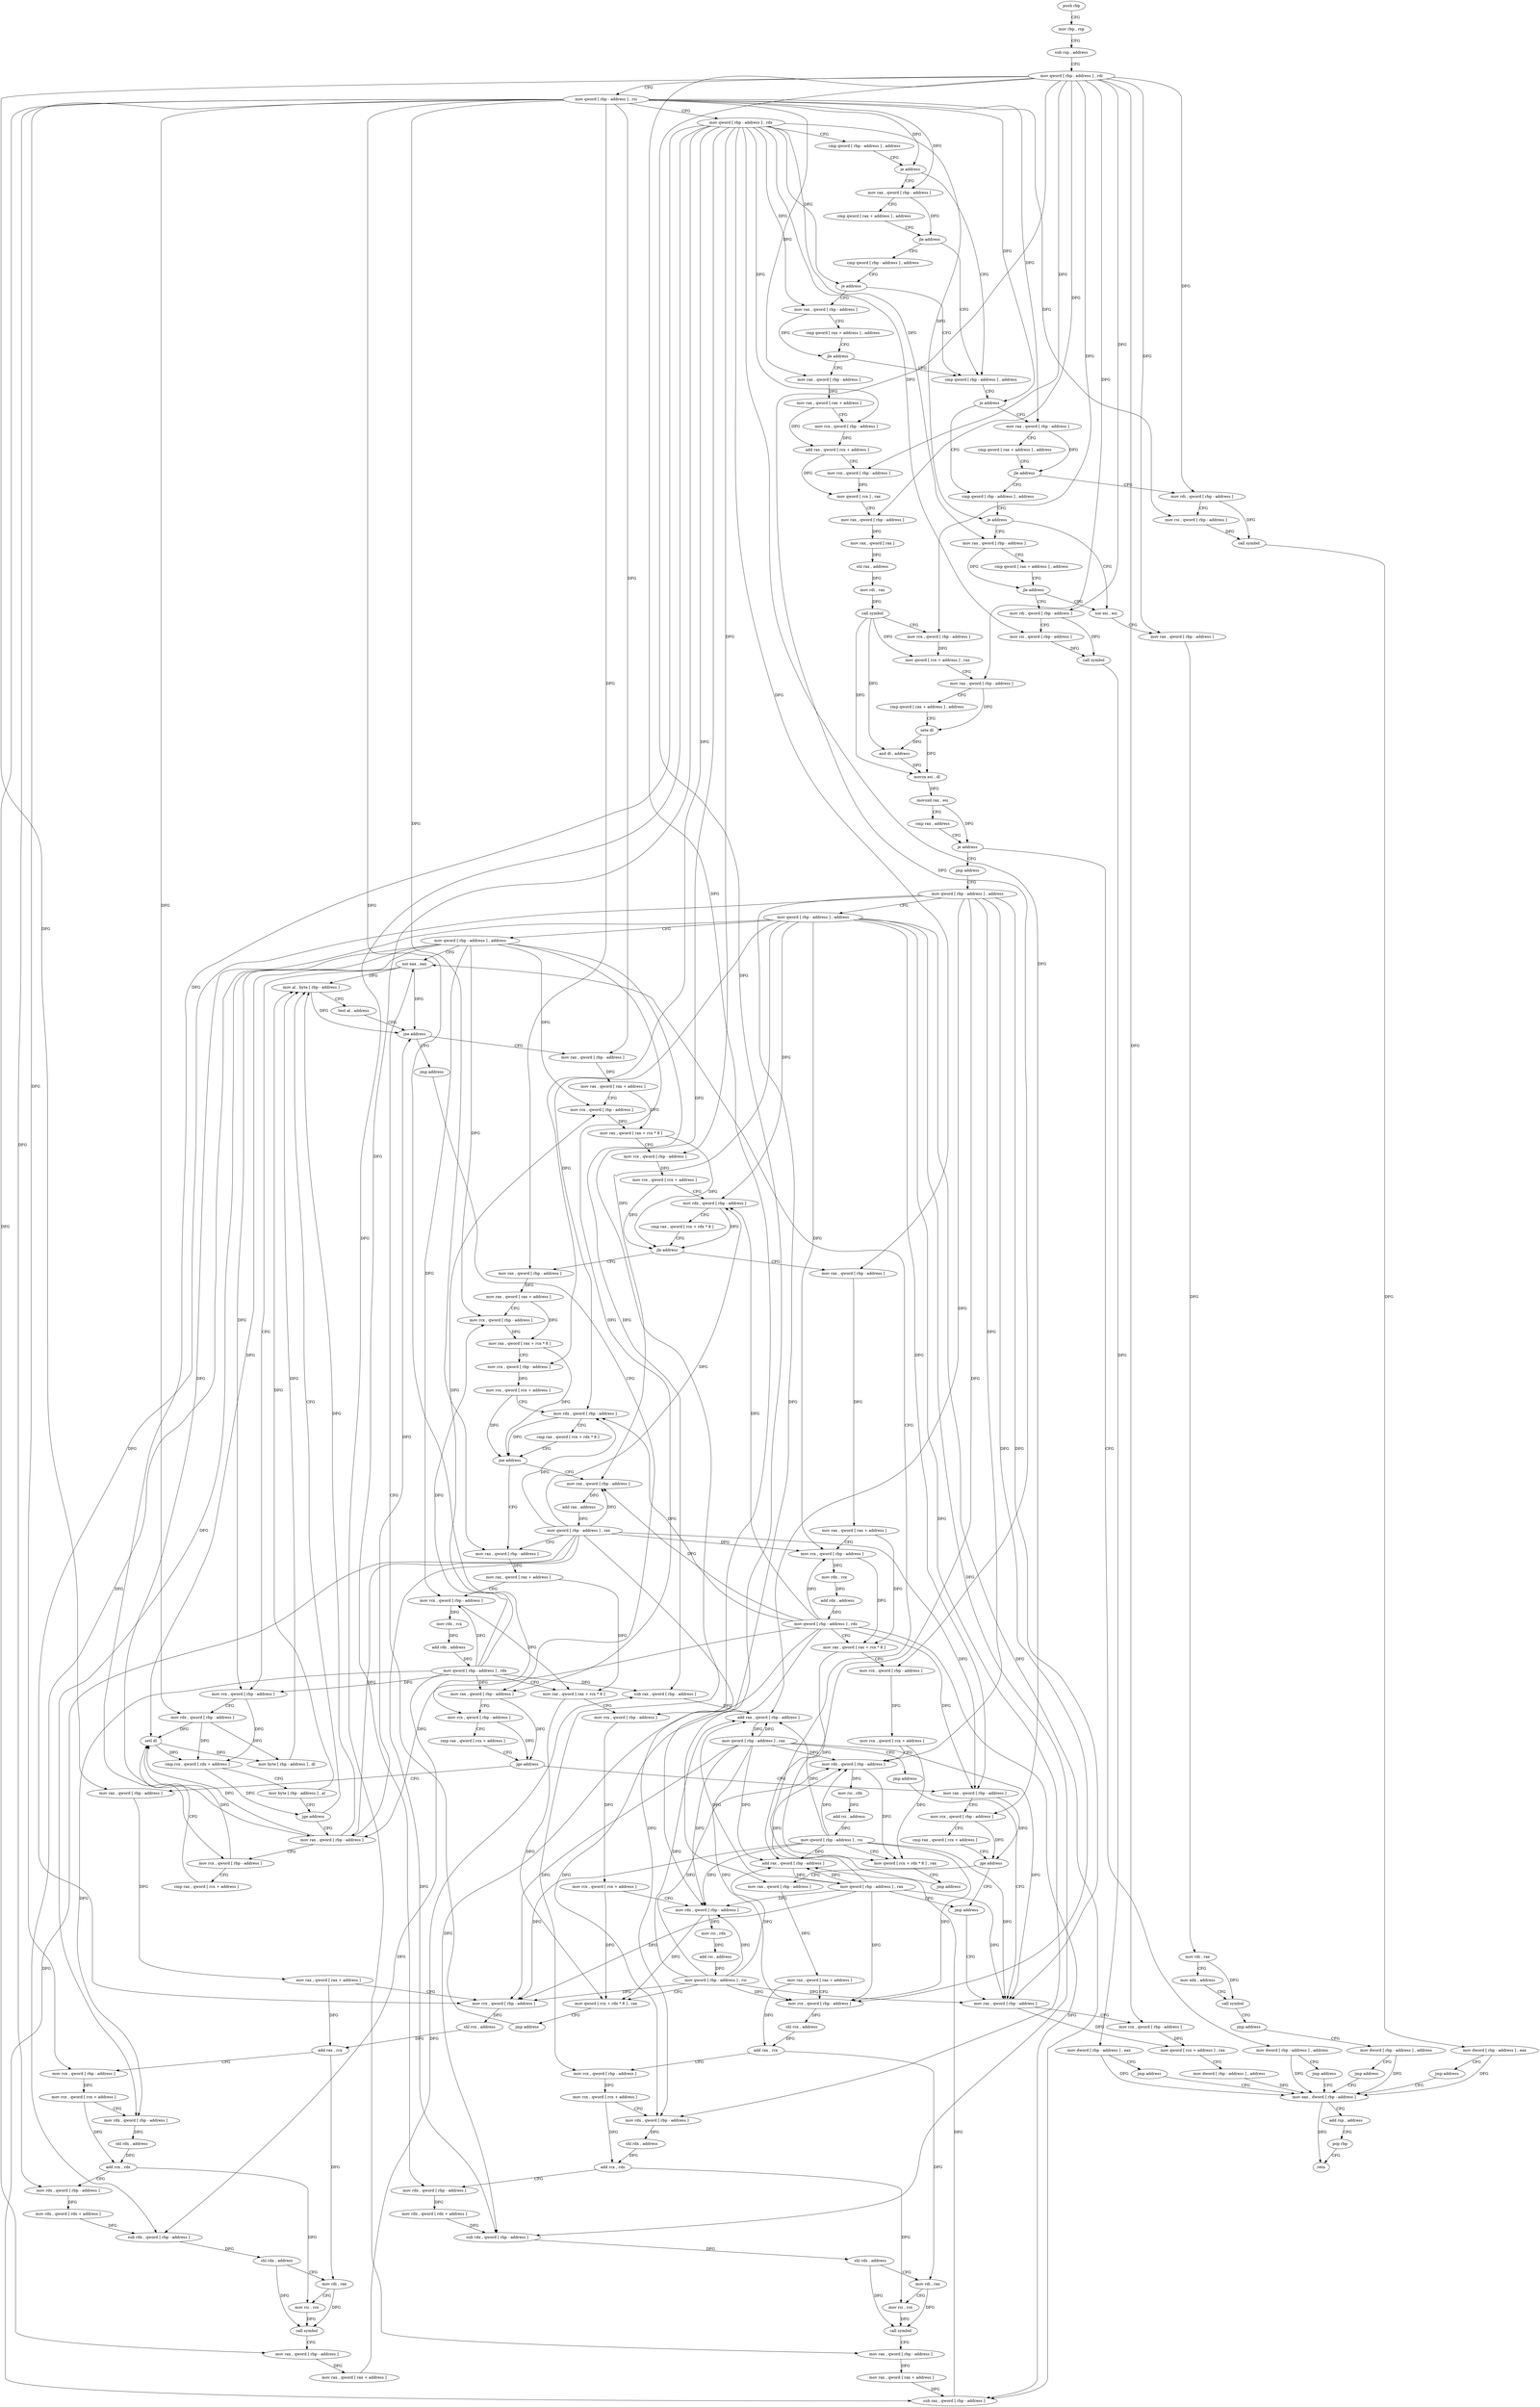 digraph "func" {
"4312464" [label = "push rbp" ]
"4312465" [label = "mov rbp , rsp" ]
"4312468" [label = "sub rsp , address" ]
"4312472" [label = "mov qword [ rbp - address ] , rdi" ]
"4312476" [label = "mov qword [ rbp - address ] , rsi" ]
"4312480" [label = "mov qword [ rbp - address ] , rdx" ]
"4312484" [label = "cmp qword [ rbp - address ] , address" ]
"4312489" [label = "je address" ]
"4312634" [label = "cmp qword [ rbp - address ] , address" ]
"4312495" [label = "mov rax , qword [ rbp - address ]" ]
"4312639" [label = "je address" ]
"4312681" [label = "cmp qword [ rbp - address ] , address" ]
"4312645" [label = "mov rax , qword [ rbp - address ]" ]
"4312499" [label = "cmp qword [ rax + address ] , address" ]
"4312504" [label = "jle address" ]
"4312510" [label = "cmp qword [ rbp - address ] , address" ]
"4312686" [label = "je address" ]
"4312728" [label = "xor esi , esi" ]
"4312692" [label = "mov rax , qword [ rbp - address ]" ]
"4312649" [label = "cmp qword [ rax + address ] , address" ]
"4312654" [label = "jle address" ]
"4312660" [label = "mov rdi , qword [ rbp - address ]" ]
"4312515" [label = "je address" ]
"4312521" [label = "mov rax , qword [ rbp - address ]" ]
"4312730" [label = "mov rax , qword [ rbp - address ]" ]
"4312734" [label = "mov rdi , rax" ]
"4312737" [label = "mov edx , address" ]
"4312742" [label = "call symbol" ]
"4312747" [label = "jmp address" ]
"4312752" [label = "mov dword [ rbp - address ] , address" ]
"4312696" [label = "cmp qword [ rax + address ] , address" ]
"4312701" [label = "jle address" ]
"4312707" [label = "mov rdi , qword [ rbp - address ]" ]
"4312664" [label = "mov rsi , qword [ rbp - address ]" ]
"4312668" [label = "call symbol" ]
"4312673" [label = "mov dword [ rbp - address ] , eax" ]
"4312676" [label = "jmp address" ]
"4313300" [label = "mov eax , dword [ rbp - address ]" ]
"4312525" [label = "cmp qword [ rax + address ] , address" ]
"4312530" [label = "jle address" ]
"4312536" [label = "mov rax , qword [ rbp - address ]" ]
"4312759" [label = "jmp address" ]
"4312711" [label = "mov rsi , qword [ rbp - address ]" ]
"4312715" [label = "call symbol" ]
"4312720" [label = "mov dword [ rbp - address ] , eax" ]
"4312723" [label = "jmp address" ]
"4313303" [label = "add rsp , address" ]
"4313307" [label = "pop rbp" ]
"4313308" [label = "retn" ]
"4312540" [label = "mov rax , qword [ rax + address ]" ]
"4312544" [label = "mov rcx , qword [ rbp - address ]" ]
"4312548" [label = "add rax , qword [ rcx + address ]" ]
"4312552" [label = "mov rcx , qword [ rbp - address ]" ]
"4312556" [label = "mov qword [ rcx ] , rax" ]
"4312559" [label = "mov rax , qword [ rbp - address ]" ]
"4312563" [label = "mov rax , qword [ rax ]" ]
"4312566" [label = "shl rax , address" ]
"4312570" [label = "mov rdi , rax" ]
"4312573" [label = "call symbol" ]
"4312578" [label = "mov rcx , qword [ rbp - address ]" ]
"4312582" [label = "mov qword [ rcx + address ] , rax" ]
"4312586" [label = "mov rax , qword [ rbp - address ]" ]
"4312590" [label = "cmp qword [ rax + address ] , address" ]
"4312595" [label = "sete dl" ]
"4312598" [label = "and dl , address" ]
"4312601" [label = "movzx esi , dl" ]
"4312604" [label = "movsxd rax , esi" ]
"4312607" [label = "cmp rax , address" ]
"4312611" [label = "je address" ]
"4312629" [label = "jmp address" ]
"4312617" [label = "mov dword [ rbp - address ] , address" ]
"4312764" [label = "mov qword [ rbp - address ] , address" ]
"4312624" [label = "jmp address" ]
"4312772" [label = "mov qword [ rbp - address ] , address" ]
"4312780" [label = "mov qword [ rbp - address ] , address" ]
"4312788" [label = "xor eax , eax" ]
"4312829" [label = "mov al , byte [ rbp - address ]" ]
"4312832" [label = "test al , address" ]
"4312834" [label = "jne address" ]
"4312845" [label = "mov rax , qword [ rbp - address ]" ]
"4312840" [label = "jmp address" ]
"4312811" [label = "mov rax , qword [ rbp - address ]" ]
"4312815" [label = "mov rcx , qword [ rbp - address ]" ]
"4312819" [label = "cmp rax , qword [ rcx + address ]" ]
"4312823" [label = "setl dl" ]
"4312826" [label = "mov byte [ rbp - address ] , dl" ]
"4312849" [label = "mov rax , qword [ rax + address ]" ]
"4312853" [label = "mov rcx , qword [ rbp - address ]" ]
"4312857" [label = "mov rax , qword [ rax + rcx * 8 ]" ]
"4312861" [label = "mov rcx , qword [ rbp - address ]" ]
"4312865" [label = "mov rcx , qword [ rcx + address ]" ]
"4312869" [label = "mov rdx , qword [ rbp - address ]" ]
"4312873" [label = "cmp rax , qword [ rcx + rdx * 8 ]" ]
"4312877" [label = "jle address" ]
"4312948" [label = "mov rax , qword [ rbp - address ]" ]
"4312883" [label = "mov rax , qword [ rbp - address ]" ]
"4313065" [label = "mov rax , qword [ rbp - address ]" ]
"4312952" [label = "mov rax , qword [ rax + address ]" ]
"4312956" [label = "mov rcx , qword [ rbp - address ]" ]
"4312960" [label = "mov rax , qword [ rax + rcx * 8 ]" ]
"4312964" [label = "mov rcx , qword [ rbp - address ]" ]
"4312968" [label = "mov rcx , qword [ rcx + address ]" ]
"4312972" [label = "mov rdx , qword [ rbp - address ]" ]
"4312976" [label = "cmp rax , qword [ rcx + rdx * 8 ]" ]
"4312980" [label = "jne address" ]
"4313000" [label = "mov rax , qword [ rbp - address ]" ]
"4312986" [label = "mov rax , qword [ rbp - address ]" ]
"4312887" [label = "mov rax , qword [ rax + address ]" ]
"4312891" [label = "mov rcx , qword [ rbp - address ]" ]
"4312895" [label = "mov rdx , rcx" ]
"4312898" [label = "add rdx , address" ]
"4312905" [label = "mov qword [ rbp - address ] , rdx" ]
"4312909" [label = "mov rax , qword [ rax + rcx * 8 ]" ]
"4312913" [label = "mov rcx , qword [ rbp - address ]" ]
"4312917" [label = "mov rcx , qword [ rcx + address ]" ]
"4312921" [label = "mov rdx , qword [ rbp - address ]" ]
"4312925" [label = "mov rsi , rdx" ]
"4312928" [label = "add rsi , address" ]
"4312935" [label = "mov qword [ rbp - address ] , rsi" ]
"4312939" [label = "mov qword [ rcx + rdx * 8 ] , rax" ]
"4312943" [label = "jmp address" ]
"4313069" [label = "mov rcx , qword [ rbp - address ]" ]
"4313073" [label = "cmp rax , qword [ rcx + address ]" ]
"4313077" [label = "jge address" ]
"4313173" [label = "mov rax , qword [ rbp - address ]" ]
"4313083" [label = "mov rax , qword [ rbp - address ]" ]
"4313004" [label = "mov rax , qword [ rax + address ]" ]
"4313008" [label = "mov rcx , qword [ rbp - address ]" ]
"4313012" [label = "mov rdx , rcx" ]
"4313015" [label = "add rdx , address" ]
"4313022" [label = "mov qword [ rbp - address ] , rdx" ]
"4313026" [label = "mov rax , qword [ rax + rcx * 8 ]" ]
"4313030" [label = "mov rcx , qword [ rbp - address ]" ]
"4313034" [label = "mov rcx , qword [ rcx + address ]" ]
"4313038" [label = "mov rdx , qword [ rbp - address ]" ]
"4313042" [label = "mov rsi , rdx" ]
"4313045" [label = "add rsi , address" ]
"4313052" [label = "mov qword [ rbp - address ] , rsi" ]
"4313056" [label = "mov qword [ rcx + rdx * 8 ] , rax" ]
"4313060" [label = "jmp address" ]
"4312990" [label = "add rax , address" ]
"4312996" [label = "mov qword [ rbp - address ] , rax" ]
"4312790" [label = "mov rcx , qword [ rbp - address ]" ]
"4312794" [label = "mov rdx , qword [ rbp - address ]" ]
"4312798" [label = "cmp rcx , qword [ rdx + address ]" ]
"4312802" [label = "mov byte [ rbp - address ] , al" ]
"4312805" [label = "jge address" ]
"4313177" [label = "mov rcx , qword [ rbp - address ]" ]
"4313181" [label = "cmp rax , qword [ rcx + address ]" ]
"4313185" [label = "jge address" ]
"4313276" [label = "jmp address" ]
"4313191" [label = "mov rax , qword [ rbp - address ]" ]
"4313087" [label = "mov rax , qword [ rax + address ]" ]
"4313091" [label = "mov rcx , qword [ rbp - address ]" ]
"4313095" [label = "shl rcx , address" ]
"4313099" [label = "add rax , rcx" ]
"4313102" [label = "mov rcx , qword [ rbp - address ]" ]
"4313106" [label = "mov rcx , qword [ rcx + address ]" ]
"4313110" [label = "mov rdx , qword [ rbp - address ]" ]
"4313114" [label = "shl rdx , address" ]
"4313118" [label = "add rcx , rdx" ]
"4313121" [label = "mov rdx , qword [ rbp - address ]" ]
"4313125" [label = "mov rdx , qword [ rdx + address ]" ]
"4313129" [label = "sub rdx , qword [ rbp - address ]" ]
"4313133" [label = "shl rdx , address" ]
"4313137" [label = "mov rdi , rax" ]
"4313140" [label = "mov rsi , rcx" ]
"4313143" [label = "call symbol" ]
"4313148" [label = "mov rax , qword [ rbp - address ]" ]
"4313152" [label = "mov rax , qword [ rax + address ]" ]
"4313156" [label = "sub rax , qword [ rbp - address ]" ]
"4313160" [label = "add rax , qword [ rbp - address ]" ]
"4313164" [label = "mov qword [ rbp - address ] , rax" ]
"4313168" [label = "jmp address" ]
"4313281" [label = "mov rax , qword [ rbp - address ]" ]
"4313195" [label = "mov rax , qword [ rax + address ]" ]
"4313199" [label = "mov rcx , qword [ rbp - address ]" ]
"4313203" [label = "shl rcx , address" ]
"4313207" [label = "add rax , rcx" ]
"4313210" [label = "mov rcx , qword [ rbp - address ]" ]
"4313214" [label = "mov rcx , qword [ rcx + address ]" ]
"4313218" [label = "mov rdx , qword [ rbp - address ]" ]
"4313222" [label = "shl rdx , address" ]
"4313226" [label = "add rcx , rdx" ]
"4313229" [label = "mov rdx , qword [ rbp - address ]" ]
"4313233" [label = "mov rdx , qword [ rdx + address ]" ]
"4313237" [label = "sub rdx , qword [ rbp - address ]" ]
"4313241" [label = "shl rdx , address" ]
"4313245" [label = "mov rdi , rax" ]
"4313248" [label = "mov rsi , rcx" ]
"4313251" [label = "call symbol" ]
"4313256" [label = "mov rax , qword [ rbp - address ]" ]
"4313260" [label = "mov rax , qword [ rax + address ]" ]
"4313264" [label = "sub rax , qword [ rbp - address ]" ]
"4313268" [label = "add rax , qword [ rbp - address ]" ]
"4313272" [label = "mov qword [ rbp - address ] , rax" ]
"4313285" [label = "mov rcx , qword [ rbp - address ]" ]
"4313289" [label = "mov qword [ rcx + address ] , rax" ]
"4313293" [label = "mov dword [ rbp - address ] , address" ]
"4312464" -> "4312465" [ label = "CFG" ]
"4312465" -> "4312468" [ label = "CFG" ]
"4312468" -> "4312472" [ label = "CFG" ]
"4312472" -> "4312476" [ label = "CFG" ]
"4312472" -> "4312730" [ label = "DFG" ]
"4312472" -> "4312660" [ label = "DFG" ]
"4312472" -> "4312707" [ label = "DFG" ]
"4312472" -> "4312552" [ label = "DFG" ]
"4312472" -> "4312559" [ label = "DFG" ]
"4312472" -> "4312578" [ label = "DFG" ]
"4312472" -> "4312586" [ label = "DFG" ]
"4312472" -> "4312913" [ label = "DFG" ]
"4312472" -> "4313030" [ label = "DFG" ]
"4312472" -> "4313083" [ label = "DFG" ]
"4312472" -> "4313191" [ label = "DFG" ]
"4312472" -> "4313285" [ label = "DFG" ]
"4312476" -> "4312480" [ label = "CFG" ]
"4312476" -> "4312489" [ label = "DFG" ]
"4312476" -> "4312639" [ label = "DFG" ]
"4312476" -> "4312495" [ label = "DFG" ]
"4312476" -> "4312645" [ label = "DFG" ]
"4312476" -> "4312664" [ label = "DFG" ]
"4312476" -> "4312536" [ label = "DFG" ]
"4312476" -> "4312794" [ label = "DFG" ]
"4312476" -> "4312845" [ label = "DFG" ]
"4312476" -> "4312948" [ label = "DFG" ]
"4312476" -> "4313069" [ label = "DFG" ]
"4312476" -> "4313000" [ label = "DFG" ]
"4312476" -> "4313102" [ label = "DFG" ]
"4312476" -> "4313121" [ label = "DFG" ]
"4312476" -> "4313148" [ label = "DFG" ]
"4312480" -> "4312484" [ label = "CFG" ]
"4312480" -> "4312686" [ label = "DFG" ]
"4312480" -> "4312515" [ label = "DFG" ]
"4312480" -> "4312692" [ label = "DFG" ]
"4312480" -> "4312521" [ label = "DFG" ]
"4312480" -> "4312711" [ label = "DFG" ]
"4312480" -> "4312544" [ label = "DFG" ]
"4312480" -> "4312815" [ label = "DFG" ]
"4312480" -> "4312861" [ label = "DFG" ]
"4312480" -> "4312964" [ label = "DFG" ]
"4312480" -> "4312883" [ label = "DFG" ]
"4312480" -> "4313177" [ label = "DFG" ]
"4312480" -> "4313210" [ label = "DFG" ]
"4312480" -> "4313229" [ label = "DFG" ]
"4312480" -> "4313256" [ label = "DFG" ]
"4312484" -> "4312489" [ label = "CFG" ]
"4312489" -> "4312634" [ label = "CFG" ]
"4312489" -> "4312495" [ label = "CFG" ]
"4312634" -> "4312639" [ label = "CFG" ]
"4312495" -> "4312499" [ label = "CFG" ]
"4312495" -> "4312504" [ label = "DFG" ]
"4312639" -> "4312681" [ label = "CFG" ]
"4312639" -> "4312645" [ label = "CFG" ]
"4312681" -> "4312686" [ label = "CFG" ]
"4312645" -> "4312649" [ label = "CFG" ]
"4312645" -> "4312654" [ label = "DFG" ]
"4312499" -> "4312504" [ label = "CFG" ]
"4312504" -> "4312634" [ label = "CFG" ]
"4312504" -> "4312510" [ label = "CFG" ]
"4312510" -> "4312515" [ label = "CFG" ]
"4312686" -> "4312728" [ label = "CFG" ]
"4312686" -> "4312692" [ label = "CFG" ]
"4312728" -> "4312730" [ label = "CFG" ]
"4312692" -> "4312696" [ label = "CFG" ]
"4312692" -> "4312701" [ label = "DFG" ]
"4312649" -> "4312654" [ label = "CFG" ]
"4312654" -> "4312681" [ label = "CFG" ]
"4312654" -> "4312660" [ label = "CFG" ]
"4312660" -> "4312664" [ label = "CFG" ]
"4312660" -> "4312668" [ label = "DFG" ]
"4312515" -> "4312634" [ label = "CFG" ]
"4312515" -> "4312521" [ label = "CFG" ]
"4312521" -> "4312525" [ label = "CFG" ]
"4312521" -> "4312530" [ label = "DFG" ]
"4312730" -> "4312734" [ label = "DFG" ]
"4312734" -> "4312737" [ label = "CFG" ]
"4312734" -> "4312742" [ label = "DFG" ]
"4312737" -> "4312742" [ label = "CFG" ]
"4312742" -> "4312747" [ label = "CFG" ]
"4312747" -> "4312752" [ label = "CFG" ]
"4312752" -> "4312759" [ label = "CFG" ]
"4312752" -> "4313300" [ label = "DFG" ]
"4312696" -> "4312701" [ label = "CFG" ]
"4312701" -> "4312728" [ label = "CFG" ]
"4312701" -> "4312707" [ label = "CFG" ]
"4312707" -> "4312711" [ label = "CFG" ]
"4312707" -> "4312715" [ label = "DFG" ]
"4312664" -> "4312668" [ label = "DFG" ]
"4312668" -> "4312673" [ label = "DFG" ]
"4312673" -> "4312676" [ label = "CFG" ]
"4312673" -> "4313300" [ label = "DFG" ]
"4312676" -> "4313300" [ label = "CFG" ]
"4313300" -> "4313303" [ label = "CFG" ]
"4313300" -> "4313308" [ label = "DFG" ]
"4312525" -> "4312530" [ label = "CFG" ]
"4312530" -> "4312634" [ label = "CFG" ]
"4312530" -> "4312536" [ label = "CFG" ]
"4312536" -> "4312540" [ label = "DFG" ]
"4312759" -> "4313300" [ label = "CFG" ]
"4312711" -> "4312715" [ label = "DFG" ]
"4312715" -> "4312720" [ label = "DFG" ]
"4312720" -> "4312723" [ label = "CFG" ]
"4312720" -> "4313300" [ label = "DFG" ]
"4312723" -> "4313300" [ label = "CFG" ]
"4313303" -> "4313307" [ label = "CFG" ]
"4313307" -> "4313308" [ label = "CFG" ]
"4312540" -> "4312544" [ label = "CFG" ]
"4312540" -> "4312548" [ label = "DFG" ]
"4312544" -> "4312548" [ label = "DFG" ]
"4312548" -> "4312552" [ label = "CFG" ]
"4312548" -> "4312556" [ label = "DFG" ]
"4312552" -> "4312556" [ label = "DFG" ]
"4312556" -> "4312559" [ label = "CFG" ]
"4312559" -> "4312563" [ label = "DFG" ]
"4312563" -> "4312566" [ label = "DFG" ]
"4312566" -> "4312570" [ label = "DFG" ]
"4312570" -> "4312573" [ label = "DFG" ]
"4312573" -> "4312578" [ label = "CFG" ]
"4312573" -> "4312582" [ label = "DFG" ]
"4312573" -> "4312598" [ label = "DFG" ]
"4312573" -> "4312601" [ label = "DFG" ]
"4312578" -> "4312582" [ label = "DFG" ]
"4312582" -> "4312586" [ label = "CFG" ]
"4312586" -> "4312590" [ label = "CFG" ]
"4312586" -> "4312595" [ label = "DFG" ]
"4312590" -> "4312595" [ label = "CFG" ]
"4312595" -> "4312598" [ label = "DFG" ]
"4312595" -> "4312601" [ label = "DFG" ]
"4312598" -> "4312601" [ label = "DFG" ]
"4312601" -> "4312604" [ label = "DFG" ]
"4312604" -> "4312607" [ label = "CFG" ]
"4312604" -> "4312611" [ label = "DFG" ]
"4312607" -> "4312611" [ label = "CFG" ]
"4312611" -> "4312629" [ label = "CFG" ]
"4312611" -> "4312617" [ label = "CFG" ]
"4312629" -> "4312764" [ label = "CFG" ]
"4312617" -> "4312624" [ label = "CFG" ]
"4312617" -> "4313300" [ label = "DFG" ]
"4312764" -> "4312772" [ label = "CFG" ]
"4312764" -> "4312921" [ label = "DFG" ]
"4312764" -> "4313038" [ label = "DFG" ]
"4312764" -> "4313091" [ label = "DFG" ]
"4312764" -> "4313160" [ label = "DFG" ]
"4312764" -> "4313199" [ label = "DFG" ]
"4312764" -> "4313268" [ label = "DFG" ]
"4312764" -> "4313281" [ label = "DFG" ]
"4312624" -> "4313300" [ label = "CFG" ]
"4312772" -> "4312780" [ label = "CFG" ]
"4312772" -> "4312811" [ label = "DFG" ]
"4312772" -> "4312869" [ label = "DFG" ]
"4312772" -> "4312972" [ label = "DFG" ]
"4312772" -> "4312891" [ label = "DFG" ]
"4312772" -> "4312986" [ label = "DFG" ]
"4312772" -> "4313173" [ label = "DFG" ]
"4312772" -> "4313218" [ label = "DFG" ]
"4312772" -> "4313237" [ label = "DFG" ]
"4312772" -> "4313264" [ label = "DFG" ]
"4312780" -> "4312788" [ label = "CFG" ]
"4312780" -> "4312790" [ label = "DFG" ]
"4312780" -> "4312853" [ label = "DFG" ]
"4312780" -> "4312956" [ label = "DFG" ]
"4312780" -> "4313065" [ label = "DFG" ]
"4312780" -> "4313008" [ label = "DFG" ]
"4312780" -> "4313110" [ label = "DFG" ]
"4312780" -> "4313129" [ label = "DFG" ]
"4312780" -> "4313156" [ label = "DFG" ]
"4312788" -> "4312790" [ label = "CFG" ]
"4312788" -> "4312829" [ label = "DFG" ]
"4312788" -> "4312834" [ label = "DFG" ]
"4312788" -> "4312823" [ label = "DFG" ]
"4312829" -> "4312832" [ label = "CFG" ]
"4312829" -> "4312834" [ label = "DFG" ]
"4312832" -> "4312834" [ label = "CFG" ]
"4312834" -> "4312845" [ label = "CFG" ]
"4312834" -> "4312840" [ label = "CFG" ]
"4312845" -> "4312849" [ label = "DFG" ]
"4312840" -> "4313065" [ label = "CFG" ]
"4312811" -> "4312815" [ label = "CFG" ]
"4312811" -> "4312834" [ label = "DFG" ]
"4312811" -> "4312829" [ label = "DFG" ]
"4312811" -> "4312823" [ label = "DFG" ]
"4312815" -> "4312819" [ label = "CFG" ]
"4312815" -> "4312823" [ label = "DFG" ]
"4312819" -> "4312823" [ label = "CFG" ]
"4312823" -> "4312826" [ label = "DFG" ]
"4312823" -> "4312798" [ label = "DFG" ]
"4312826" -> "4312829" [ label = "DFG" ]
"4312849" -> "4312853" [ label = "CFG" ]
"4312849" -> "4312857" [ label = "DFG" ]
"4312853" -> "4312857" [ label = "DFG" ]
"4312857" -> "4312861" [ label = "CFG" ]
"4312857" -> "4312877" [ label = "DFG" ]
"4312861" -> "4312865" [ label = "DFG" ]
"4312865" -> "4312869" [ label = "CFG" ]
"4312865" -> "4312877" [ label = "DFG" ]
"4312869" -> "4312873" [ label = "CFG" ]
"4312869" -> "4312877" [ label = "DFG" ]
"4312873" -> "4312877" [ label = "CFG" ]
"4312877" -> "4312948" [ label = "CFG" ]
"4312877" -> "4312883" [ label = "CFG" ]
"4312948" -> "4312952" [ label = "DFG" ]
"4312883" -> "4312887" [ label = "DFG" ]
"4313065" -> "4313069" [ label = "CFG" ]
"4313065" -> "4313077" [ label = "DFG" ]
"4312952" -> "4312956" [ label = "CFG" ]
"4312952" -> "4312960" [ label = "DFG" ]
"4312956" -> "4312960" [ label = "DFG" ]
"4312960" -> "4312964" [ label = "CFG" ]
"4312960" -> "4312980" [ label = "DFG" ]
"4312964" -> "4312968" [ label = "DFG" ]
"4312968" -> "4312972" [ label = "CFG" ]
"4312968" -> "4312980" [ label = "DFG" ]
"4312972" -> "4312976" [ label = "CFG" ]
"4312972" -> "4312980" [ label = "DFG" ]
"4312976" -> "4312980" [ label = "CFG" ]
"4312980" -> "4313000" [ label = "CFG" ]
"4312980" -> "4312986" [ label = "CFG" ]
"4313000" -> "4313004" [ label = "DFG" ]
"4312986" -> "4312990" [ label = "DFG" ]
"4312887" -> "4312891" [ label = "CFG" ]
"4312887" -> "4312909" [ label = "DFG" ]
"4312891" -> "4312895" [ label = "DFG" ]
"4312891" -> "4312909" [ label = "DFG" ]
"4312895" -> "4312898" [ label = "DFG" ]
"4312898" -> "4312905" [ label = "DFG" ]
"4312905" -> "4312909" [ label = "CFG" ]
"4312905" -> "4312811" [ label = "DFG" ]
"4312905" -> "4312869" [ label = "DFG" ]
"4312905" -> "4312972" [ label = "DFG" ]
"4312905" -> "4312891" [ label = "DFG" ]
"4312905" -> "4312986" [ label = "DFG" ]
"4312905" -> "4313173" [ label = "DFG" ]
"4312905" -> "4313218" [ label = "DFG" ]
"4312905" -> "4313237" [ label = "DFG" ]
"4312905" -> "4313264" [ label = "DFG" ]
"4312909" -> "4312913" [ label = "CFG" ]
"4312909" -> "4312939" [ label = "DFG" ]
"4312913" -> "4312917" [ label = "DFG" ]
"4312917" -> "4312921" [ label = "CFG" ]
"4312917" -> "4312939" [ label = "DFG" ]
"4312921" -> "4312925" [ label = "DFG" ]
"4312921" -> "4312939" [ label = "DFG" ]
"4312925" -> "4312928" [ label = "DFG" ]
"4312928" -> "4312935" [ label = "DFG" ]
"4312935" -> "4312939" [ label = "CFG" ]
"4312935" -> "4312921" [ label = "DFG" ]
"4312935" -> "4313038" [ label = "DFG" ]
"4312935" -> "4313091" [ label = "DFG" ]
"4312935" -> "4313160" [ label = "DFG" ]
"4312935" -> "4313199" [ label = "DFG" ]
"4312935" -> "4313268" [ label = "DFG" ]
"4312935" -> "4313281" [ label = "DFG" ]
"4312939" -> "4312943" [ label = "CFG" ]
"4312943" -> "4312788" [ label = "CFG" ]
"4313069" -> "4313073" [ label = "CFG" ]
"4313069" -> "4313077" [ label = "DFG" ]
"4313073" -> "4313077" [ label = "CFG" ]
"4313077" -> "4313173" [ label = "CFG" ]
"4313077" -> "4313083" [ label = "CFG" ]
"4313173" -> "4313177" [ label = "CFG" ]
"4313173" -> "4313185" [ label = "DFG" ]
"4313083" -> "4313087" [ label = "DFG" ]
"4313004" -> "4313008" [ label = "CFG" ]
"4313004" -> "4313026" [ label = "DFG" ]
"4313008" -> "4313012" [ label = "DFG" ]
"4313008" -> "4313026" [ label = "DFG" ]
"4313012" -> "4313015" [ label = "DFG" ]
"4313015" -> "4313022" [ label = "DFG" ]
"4313022" -> "4313026" [ label = "CFG" ]
"4313022" -> "4312790" [ label = "DFG" ]
"4313022" -> "4312853" [ label = "DFG" ]
"4313022" -> "4312956" [ label = "DFG" ]
"4313022" -> "4313065" [ label = "DFG" ]
"4313022" -> "4313008" [ label = "DFG" ]
"4313022" -> "4313110" [ label = "DFG" ]
"4313022" -> "4313129" [ label = "DFG" ]
"4313022" -> "4313156" [ label = "DFG" ]
"4313026" -> "4313030" [ label = "CFG" ]
"4313026" -> "4313056" [ label = "DFG" ]
"4313030" -> "4313034" [ label = "DFG" ]
"4313034" -> "4313038" [ label = "CFG" ]
"4313034" -> "4313056" [ label = "DFG" ]
"4313038" -> "4313042" [ label = "DFG" ]
"4313038" -> "4313056" [ label = "DFG" ]
"4313042" -> "4313045" [ label = "DFG" ]
"4313045" -> "4313052" [ label = "DFG" ]
"4313052" -> "4313056" [ label = "CFG" ]
"4313052" -> "4312921" [ label = "DFG" ]
"4313052" -> "4313038" [ label = "DFG" ]
"4313052" -> "4313091" [ label = "DFG" ]
"4313052" -> "4313160" [ label = "DFG" ]
"4313052" -> "4313199" [ label = "DFG" ]
"4313052" -> "4313268" [ label = "DFG" ]
"4313052" -> "4313281" [ label = "DFG" ]
"4313056" -> "4313060" [ label = "CFG" ]
"4313060" -> "4312788" [ label = "CFG" ]
"4312990" -> "4312996" [ label = "DFG" ]
"4312996" -> "4313000" [ label = "CFG" ]
"4312996" -> "4312811" [ label = "DFG" ]
"4312996" -> "4312869" [ label = "DFG" ]
"4312996" -> "4312972" [ label = "DFG" ]
"4312996" -> "4312891" [ label = "DFG" ]
"4312996" -> "4312986" [ label = "DFG" ]
"4312996" -> "4313173" [ label = "DFG" ]
"4312996" -> "4313218" [ label = "DFG" ]
"4312996" -> "4313237" [ label = "DFG" ]
"4312996" -> "4313264" [ label = "DFG" ]
"4312790" -> "4312794" [ label = "CFG" ]
"4312790" -> "4312798" [ label = "DFG" ]
"4312794" -> "4312798" [ label = "DFG" ]
"4312794" -> "4312823" [ label = "DFG" ]
"4312794" -> "4312826" [ label = "DFG" ]
"4312798" -> "4312802" [ label = "CFG" ]
"4312798" -> "4312805" [ label = "DFG" ]
"4312802" -> "4312805" [ label = "CFG" ]
"4312802" -> "4312829" [ label = "DFG" ]
"4312805" -> "4312829" [ label = "CFG" ]
"4312805" -> "4312811" [ label = "CFG" ]
"4313177" -> "4313181" [ label = "CFG" ]
"4313177" -> "4313185" [ label = "DFG" ]
"4313181" -> "4313185" [ label = "CFG" ]
"4313185" -> "4313276" [ label = "CFG" ]
"4313185" -> "4313191" [ label = "CFG" ]
"4313276" -> "4313281" [ label = "CFG" ]
"4313191" -> "4313195" [ label = "DFG" ]
"4313087" -> "4313091" [ label = "CFG" ]
"4313087" -> "4313099" [ label = "DFG" ]
"4313091" -> "4313095" [ label = "DFG" ]
"4313095" -> "4313099" [ label = "DFG" ]
"4313099" -> "4313102" [ label = "CFG" ]
"4313099" -> "4313137" [ label = "DFG" ]
"4313102" -> "4313106" [ label = "DFG" ]
"4313106" -> "4313110" [ label = "CFG" ]
"4313106" -> "4313118" [ label = "DFG" ]
"4313110" -> "4313114" [ label = "DFG" ]
"4313114" -> "4313118" [ label = "DFG" ]
"4313118" -> "4313121" [ label = "CFG" ]
"4313118" -> "4313140" [ label = "DFG" ]
"4313121" -> "4313125" [ label = "DFG" ]
"4313125" -> "4313129" [ label = "DFG" ]
"4313129" -> "4313133" [ label = "DFG" ]
"4313133" -> "4313137" [ label = "CFG" ]
"4313133" -> "4313143" [ label = "DFG" ]
"4313137" -> "4313140" [ label = "CFG" ]
"4313137" -> "4313143" [ label = "DFG" ]
"4313140" -> "4313143" [ label = "DFG" ]
"4313143" -> "4313148" [ label = "CFG" ]
"4313148" -> "4313152" [ label = "DFG" ]
"4313152" -> "4313156" [ label = "DFG" ]
"4313156" -> "4313160" [ label = "DFG" ]
"4313160" -> "4313164" [ label = "DFG" ]
"4313164" -> "4313168" [ label = "CFG" ]
"4313164" -> "4312921" [ label = "DFG" ]
"4313164" -> "4313038" [ label = "DFG" ]
"4313164" -> "4313091" [ label = "DFG" ]
"4313164" -> "4313160" [ label = "DFG" ]
"4313164" -> "4313199" [ label = "DFG" ]
"4313164" -> "4313268" [ label = "DFG" ]
"4313164" -> "4313281" [ label = "DFG" ]
"4313168" -> "4313281" [ label = "CFG" ]
"4313281" -> "4313285" [ label = "CFG" ]
"4313281" -> "4313289" [ label = "DFG" ]
"4313195" -> "4313199" [ label = "CFG" ]
"4313195" -> "4313207" [ label = "DFG" ]
"4313199" -> "4313203" [ label = "DFG" ]
"4313203" -> "4313207" [ label = "DFG" ]
"4313207" -> "4313210" [ label = "CFG" ]
"4313207" -> "4313245" [ label = "DFG" ]
"4313210" -> "4313214" [ label = "DFG" ]
"4313214" -> "4313218" [ label = "CFG" ]
"4313214" -> "4313226" [ label = "DFG" ]
"4313218" -> "4313222" [ label = "DFG" ]
"4313222" -> "4313226" [ label = "DFG" ]
"4313226" -> "4313229" [ label = "CFG" ]
"4313226" -> "4313248" [ label = "DFG" ]
"4313229" -> "4313233" [ label = "DFG" ]
"4313233" -> "4313237" [ label = "DFG" ]
"4313237" -> "4313241" [ label = "DFG" ]
"4313241" -> "4313245" [ label = "CFG" ]
"4313241" -> "4313251" [ label = "DFG" ]
"4313245" -> "4313248" [ label = "CFG" ]
"4313245" -> "4313251" [ label = "DFG" ]
"4313248" -> "4313251" [ label = "DFG" ]
"4313251" -> "4313256" [ label = "CFG" ]
"4313256" -> "4313260" [ label = "DFG" ]
"4313260" -> "4313264" [ label = "DFG" ]
"4313264" -> "4313268" [ label = "DFG" ]
"4313268" -> "4313272" [ label = "DFG" ]
"4313272" -> "4313276" [ label = "CFG" ]
"4313272" -> "4312921" [ label = "DFG" ]
"4313272" -> "4313038" [ label = "DFG" ]
"4313272" -> "4313091" [ label = "DFG" ]
"4313272" -> "4313160" [ label = "DFG" ]
"4313272" -> "4313199" [ label = "DFG" ]
"4313272" -> "4313268" [ label = "DFG" ]
"4313272" -> "4313281" [ label = "DFG" ]
"4313285" -> "4313289" [ label = "DFG" ]
"4313289" -> "4313293" [ label = "CFG" ]
"4313293" -> "4313300" [ label = "DFG" ]
}
